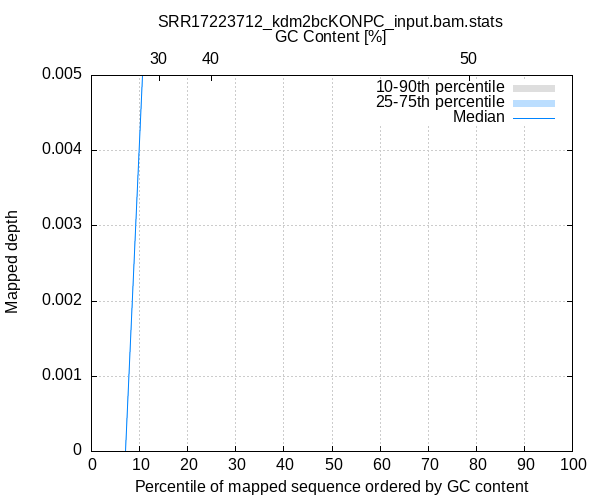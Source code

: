 
            set terminal png size 600,500 truecolor
            set output "SRR17223712_kdm2bcKONPC_input_stats/gc-depth.png"
            set grid xtics ytics y2tics back lc rgb "#cccccc"
            set ylabel "Mapped depth"
            set xlabel "Percentile of mapped sequence ordered by GC content"
            set x2label "GC Content [%]"
            set title "SRR17223712_kdm2bcKONPC_input.bam.stats" noenhanced
            set x2tics ("30" 14.286,"40" 25.000,"50" 78.571)
            set xtics nomirror
            set xrange [0.1:99.9]

            plot '-' using 1:2:3 with filledcurve lt 1 lc rgb "#dedede" t '10-90th percentile' , \
                 '-' using 1:2:3 with filledcurve lt 1 lc rgb "#bbdeff" t '25-75th percentile' , \
                 '-' using 1:2 with lines lc rgb "#0084ff" t 'Median'
        7.143	0.000	0.000
10.714	0.005	0.005
14.286	0.005	0.005
17.857	0.005	0.005
25.000	0.005	0.005
35.714	0.005	0.005
39.286	0.005	0.005
42.857	0.005	0.005
57.143	0.005	0.005
64.286	0.005	0.005
67.857	0.005	0.005
75.000	0.005	0.005
78.571	0.005	0.005
82.143	0.005	0.005
85.714	0.005	0.005
92.857	0.005	0.005
96.429	0.005	0.005
100.000	0.005	0.005
end
7.143	0.000	0.000
10.714	0.005	0.005
14.286	0.005	0.005
17.857	0.005	0.005
25.000	0.005	0.005
35.714	0.005	0.005
39.286	0.005	0.005
42.857	0.005	0.005
57.143	0.005	0.005
64.286	0.005	0.005
67.857	0.005	0.005
75.000	0.005	0.005
78.571	0.005	0.005
82.143	0.005	0.005
85.714	0.005	0.005
92.857	0.005	0.005
96.429	0.005	0.005
100.000	0.005	0.005
end
7.143	0.000
10.714	0.005
14.286	0.005
17.857	0.005
25.000	0.005
35.714	0.005
39.286	0.005
42.857	0.005
57.143	0.005
64.286	0.005
67.857	0.005
75.000	0.005
78.571	0.005
82.143	0.005
85.714	0.005
92.857	0.005
96.429	0.005
100.000	0.005
end
